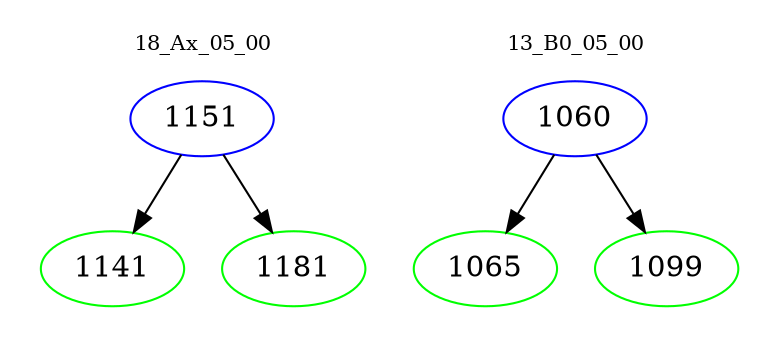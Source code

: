 digraph{
subgraph cluster_0 {
color = white
label = "18_Ax_05_00";
fontsize=10;
T0_1151 [label="1151", color="blue"]
T0_1151 -> T0_1141 [color="black"]
T0_1141 [label="1141", color="green"]
T0_1151 -> T0_1181 [color="black"]
T0_1181 [label="1181", color="green"]
}
subgraph cluster_1 {
color = white
label = "13_B0_05_00";
fontsize=10;
T1_1060 [label="1060", color="blue"]
T1_1060 -> T1_1065 [color="black"]
T1_1065 [label="1065", color="green"]
T1_1060 -> T1_1099 [color="black"]
T1_1099 [label="1099", color="green"]
}
}

